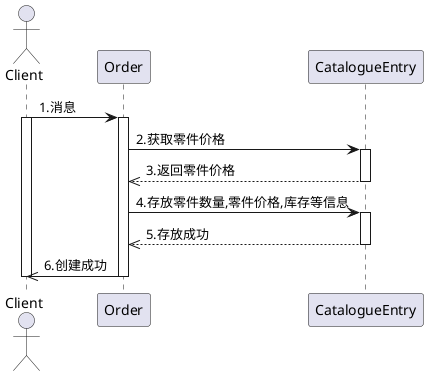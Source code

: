 @startuml
actor Client
Client->Order:1.消息
activate Client
activate Order
Order->CatalogueEntry:2.获取零件价格
activate CatalogueEntry
CatalogueEntry-->>Order:3.返回零件价格
deactivate CatalogueEntry
Order->CatalogueEntry:4.存放零件数量,零件价格,库存等信息
activate CatalogueEntry
CatalogueEntry-->>Order:5.存放成功
deactivate CatalogueEntry
Order->>Client:6.创建成功
deactivate Order
deactivate Client

@enduml